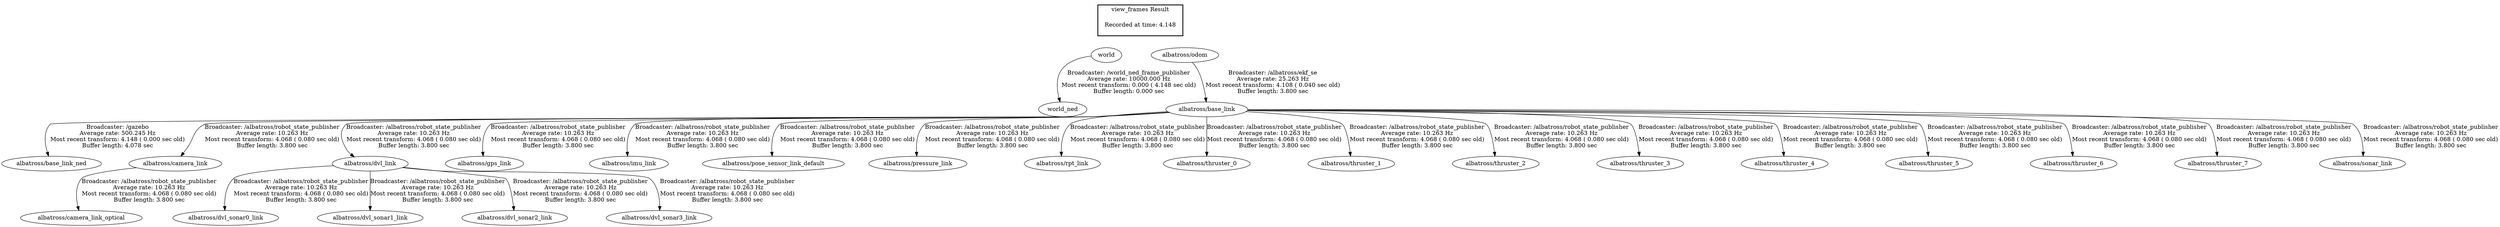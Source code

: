 digraph G {
"world" -> "world_ned"[label="Broadcaster: /world_ned_frame_publisher\nAverage rate: 10000.000 Hz\nMost recent transform: 0.000 ( 4.148 sec old)\nBuffer length: 0.000 sec\n"];
"albatross/base_link" -> "albatross/base_link_ned"[label="Broadcaster: /gazebo\nAverage rate: 500.245 Hz\nMost recent transform: 4.148 ( 0.000 sec old)\nBuffer length: 4.078 sec\n"];
"albatross/odom" -> "albatross/base_link"[label="Broadcaster: /albatross/ekf_se\nAverage rate: 25.263 Hz\nMost recent transform: 4.108 ( 0.040 sec old)\nBuffer length: 3.800 sec\n"];
"albatross/base_link" -> "albatross/camera_link"[label="Broadcaster: /albatross/robot_state_publisher\nAverage rate: 10.263 Hz\nMost recent transform: 4.068 ( 0.080 sec old)\nBuffer length: 3.800 sec\n"];
"albatross/camera_link" -> "albatross/camera_link_optical"[label="Broadcaster: /albatross/robot_state_publisher\nAverage rate: 10.263 Hz\nMost recent transform: 4.068 ( 0.080 sec old)\nBuffer length: 3.800 sec\n"];
"albatross/base_link" -> "albatross/dvl_link"[label="Broadcaster: /albatross/robot_state_publisher\nAverage rate: 10.263 Hz\nMost recent transform: 4.068 ( 0.080 sec old)\nBuffer length: 3.800 sec\n"];
"albatross/dvl_link" -> "albatross/dvl_sonar0_link"[label="Broadcaster: /albatross/robot_state_publisher\nAverage rate: 10.263 Hz\nMost recent transform: 4.068 ( 0.080 sec old)\nBuffer length: 3.800 sec\n"];
"albatross/dvl_link" -> "albatross/dvl_sonar1_link"[label="Broadcaster: /albatross/robot_state_publisher\nAverage rate: 10.263 Hz\nMost recent transform: 4.068 ( 0.080 sec old)\nBuffer length: 3.800 sec\n"];
"albatross/dvl_link" -> "albatross/dvl_sonar2_link"[label="Broadcaster: /albatross/robot_state_publisher\nAverage rate: 10.263 Hz\nMost recent transform: 4.068 ( 0.080 sec old)\nBuffer length: 3.800 sec\n"];
"albatross/dvl_link" -> "albatross/dvl_sonar3_link"[label="Broadcaster: /albatross/robot_state_publisher\nAverage rate: 10.263 Hz\nMost recent transform: 4.068 ( 0.080 sec old)\nBuffer length: 3.800 sec\n"];
"albatross/base_link" -> "albatross/gps_link"[label="Broadcaster: /albatross/robot_state_publisher\nAverage rate: 10.263 Hz\nMost recent transform: 4.068 ( 0.080 sec old)\nBuffer length: 3.800 sec\n"];
"albatross/base_link" -> "albatross/imu_link"[label="Broadcaster: /albatross/robot_state_publisher\nAverage rate: 10.263 Hz\nMost recent transform: 4.068 ( 0.080 sec old)\nBuffer length: 3.800 sec\n"];
"albatross/base_link" -> "albatross/pose_sensor_link_default"[label="Broadcaster: /albatross/robot_state_publisher\nAverage rate: 10.263 Hz\nMost recent transform: 4.068 ( 0.080 sec old)\nBuffer length: 3.800 sec\n"];
"albatross/base_link" -> "albatross/pressure_link"[label="Broadcaster: /albatross/robot_state_publisher\nAverage rate: 10.263 Hz\nMost recent transform: 4.068 ( 0.080 sec old)\nBuffer length: 3.800 sec\n"];
"albatross/base_link" -> "albatross/rpt_link"[label="Broadcaster: /albatross/robot_state_publisher\nAverage rate: 10.263 Hz\nMost recent transform: 4.068 ( 0.080 sec old)\nBuffer length: 3.800 sec\n"];
"albatross/base_link" -> "albatross/thruster_0"[label="Broadcaster: /albatross/robot_state_publisher\nAverage rate: 10.263 Hz\nMost recent transform: 4.068 ( 0.080 sec old)\nBuffer length: 3.800 sec\n"];
"albatross/base_link" -> "albatross/thruster_1"[label="Broadcaster: /albatross/robot_state_publisher\nAverage rate: 10.263 Hz\nMost recent transform: 4.068 ( 0.080 sec old)\nBuffer length: 3.800 sec\n"];
"albatross/base_link" -> "albatross/thruster_2"[label="Broadcaster: /albatross/robot_state_publisher\nAverage rate: 10.263 Hz\nMost recent transform: 4.068 ( 0.080 sec old)\nBuffer length: 3.800 sec\n"];
"albatross/base_link" -> "albatross/thruster_3"[label="Broadcaster: /albatross/robot_state_publisher\nAverage rate: 10.263 Hz\nMost recent transform: 4.068 ( 0.080 sec old)\nBuffer length: 3.800 sec\n"];
"albatross/base_link" -> "albatross/thruster_4"[label="Broadcaster: /albatross/robot_state_publisher\nAverage rate: 10.263 Hz\nMost recent transform: 4.068 ( 0.080 sec old)\nBuffer length: 3.800 sec\n"];
"albatross/base_link" -> "albatross/thruster_5"[label="Broadcaster: /albatross/robot_state_publisher\nAverage rate: 10.263 Hz\nMost recent transform: 4.068 ( 0.080 sec old)\nBuffer length: 3.800 sec\n"];
"albatross/base_link" -> "albatross/thruster_6"[label="Broadcaster: /albatross/robot_state_publisher\nAverage rate: 10.263 Hz\nMost recent transform: 4.068 ( 0.080 sec old)\nBuffer length: 3.800 sec\n"];
"albatross/base_link" -> "albatross/thruster_7"[label="Broadcaster: /albatross/robot_state_publisher\nAverage rate: 10.263 Hz\nMost recent transform: 4.068 ( 0.080 sec old)\nBuffer length: 3.800 sec\n"];
"albatross/base_link" -> "albatross/sonar_link"[label="Broadcaster: /albatross/robot_state_publisher\nAverage rate: 10.263 Hz\nMost recent transform: 4.068 ( 0.080 sec old)\nBuffer length: 3.800 sec\n"];
edge [style=invis];
 subgraph cluster_legend { style=bold; color=black; label ="view_frames Result";
"Recorded at time: 4.148"[ shape=plaintext ] ;
 }->"world";
edge [style=invis];
 subgraph cluster_legend { style=bold; color=black; label ="view_frames Result";
"Recorded at time: 4.148"[ shape=plaintext ] ;
 }->"albatross/odom";
}